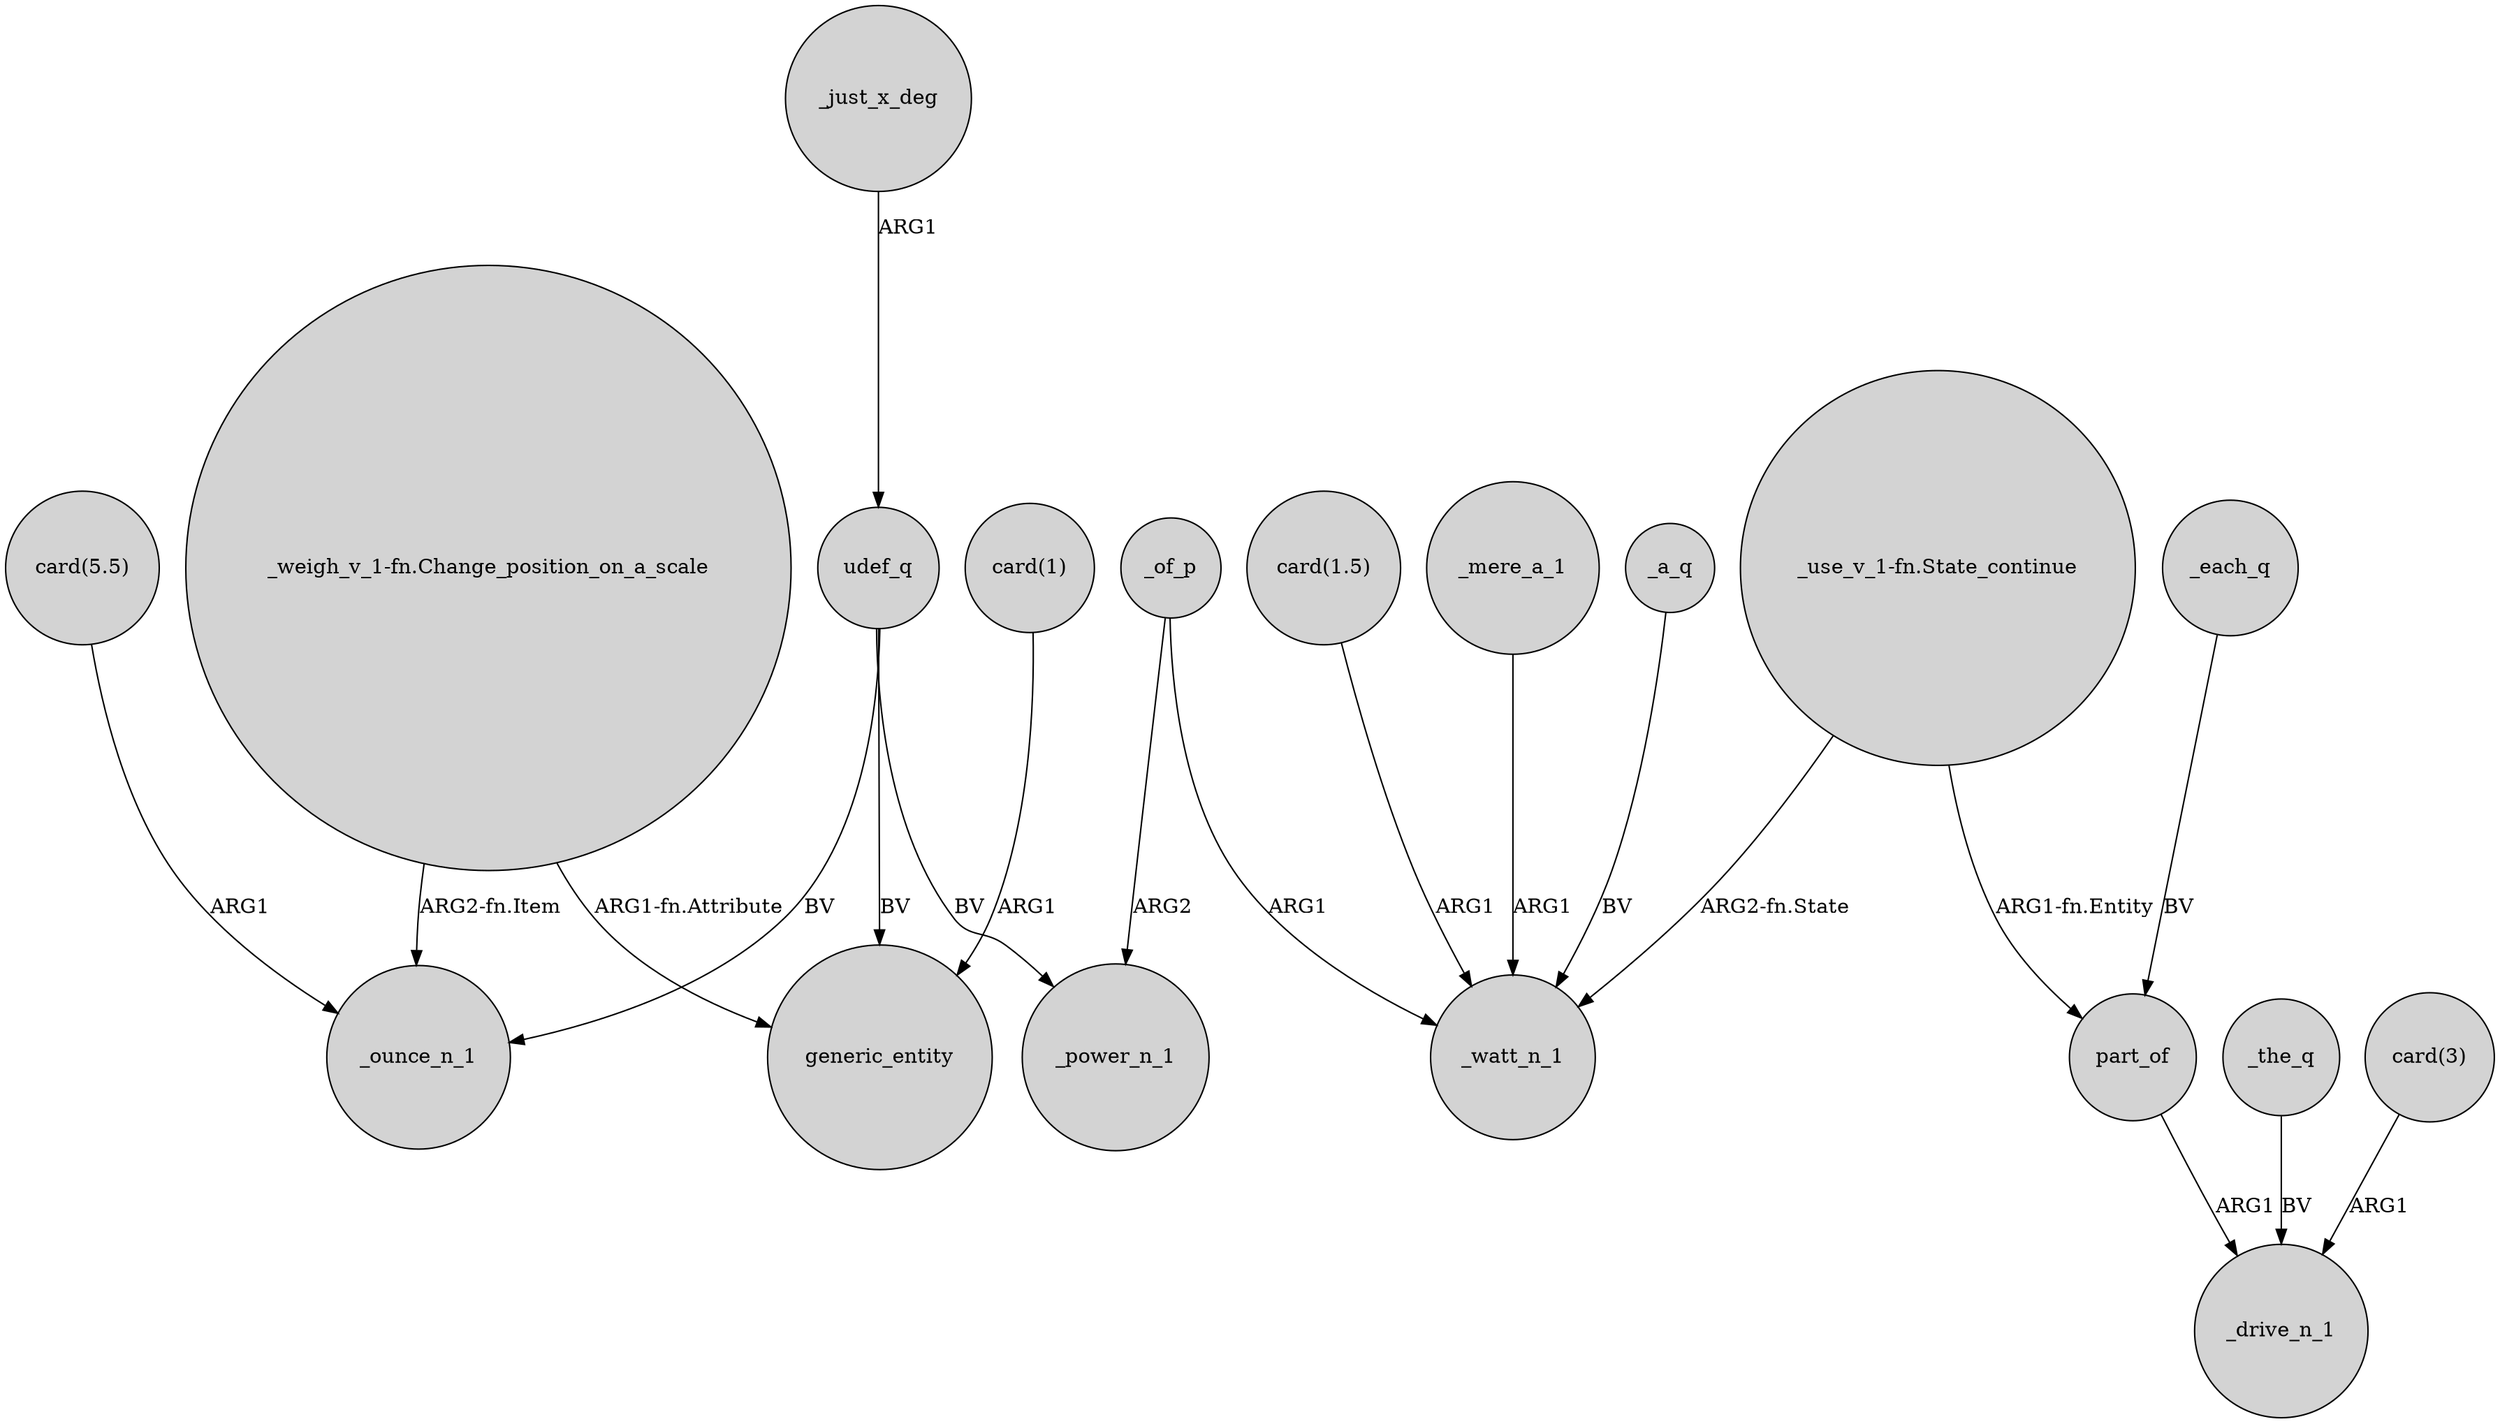 digraph {
	node [shape=circle style=filled]
	"card(1)" -> generic_entity [label=ARG1]
	_of_p -> _watt_n_1 [label=ARG1]
	_each_q -> part_of [label=BV]
	"card(1.5)" -> _watt_n_1 [label=ARG1]
	udef_q -> generic_entity [label=BV]
	_mere_a_1 -> _watt_n_1 [label=ARG1]
	"card(5.5)" -> _ounce_n_1 [label=ARG1]
	"_weigh_v_1-fn.Change_position_on_a_scale" -> generic_entity [label="ARG1-fn.Attribute"]
	_a_q -> _watt_n_1 [label=BV]
	part_of -> _drive_n_1 [label=ARG1]
	"_weigh_v_1-fn.Change_position_on_a_scale" -> _ounce_n_1 [label="ARG2-fn.Item"]
	"_use_v_1-fn.State_continue" -> _watt_n_1 [label="ARG2-fn.State"]
	_of_p -> _power_n_1 [label=ARG2]
	_the_q -> _drive_n_1 [label=BV]
	"_use_v_1-fn.State_continue" -> part_of [label="ARG1-fn.Entity"]
	_just_x_deg -> udef_q [label=ARG1]
	udef_q -> _power_n_1 [label=BV]
	udef_q -> _ounce_n_1 [label=BV]
	"card(3)" -> _drive_n_1 [label=ARG1]
}
